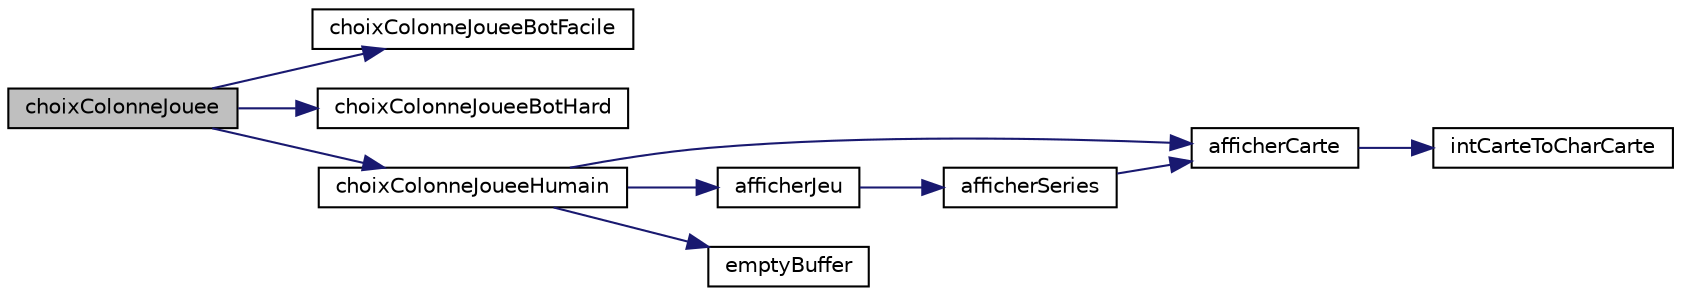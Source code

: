 digraph "choixColonneJouee"
{
 // INTERACTIVE_SVG=YES
 // LATEX_PDF_SIZE
  edge [fontname="Helvetica",fontsize="10",labelfontname="Helvetica",labelfontsize="10"];
  node [fontname="Helvetica",fontsize="10",shape=record];
  rankdir="LR";
  Node1 [label="choixColonneJouee",height=0.2,width=0.4,color="black", fillcolor="grey75", style="filled", fontcolor="black",tooltip=": Permet de choisir la colonne selon le type du joueur (humain/bot)"];
  Node1 -> Node2 [color="midnightblue",fontsize="10",style="solid",fontname="Helvetica"];
  Node2 [label="choixColonneJoueeBotFacile",height=0.2,width=0.4,color="black", fillcolor="white", style="filled",URL="$bots_8c.html#aa55a6fa2a82c075519b52459067a6db2",tooltip=": Le bot facile choisit la colonne avec le plus haut nombre de têtes de boeuf"];
  Node1 -> Node3 [color="midnightblue",fontsize="10",style="solid",fontname="Helvetica"];
  Node3 [label="choixColonneJoueeBotHard",height=0.2,width=0.4,color="black", fillcolor="white", style="filled",URL="$bots_8c.html#a1a974eb68657a382e0565490bea2a46d",tooltip=": Permet de choisir la colonne pour le Bot de difficulté Hard"];
  Node1 -> Node4 [color="midnightblue",fontsize="10",style="solid",fontname="Helvetica"];
  Node4 [label="choixColonneJoueeHumain",height=0.2,width=0.4,color="black", fillcolor="white", style="filled",URL="$jeu_8c.html#adbe454c3f60f9360493e35fdcc1b4400",tooltip=": Permet de choisir la colonne de l'humain"];
  Node4 -> Node5 [color="midnightblue",fontsize="10",style="solid",fontname="Helvetica"];
  Node5 [label="afficherCarte",height=0.2,width=0.4,color="black", fillcolor="white", style="filled",URL="$affichage_8c.html#ac6afda7e0a3b7e4947d585fdd27bd293",tooltip="Affiche une carte de manière différente en fonction de son état."];
  Node5 -> Node6 [color="midnightblue",fontsize="10",style="solid",fontname="Helvetica"];
  Node6 [label="intCarteToCharCarte",height=0.2,width=0.4,color="black", fillcolor="white", style="filled",URL="$jeu_8c.html#aaafffa208510d93f7593d9420bad974e",tooltip=": Permet de renvoyer un char \"  1 \" ou \" 10\" selon le int envoyé"];
  Node4 -> Node7 [color="midnightblue",fontsize="10",style="solid",fontname="Helvetica"];
  Node7 [label="afficherJeu",height=0.2,width=0.4,color="black", fillcolor="white", style="filled",URL="$affichage_8c.html#ad8ae09f714faa41165f30307ae3c7cae",tooltip=": Permet d'afficher le jeu"];
  Node7 -> Node8 [color="midnightblue",fontsize="10",style="solid",fontname="Helvetica"];
  Node8 [label="afficherSeries",height=0.2,width=0.4,color="black", fillcolor="white", style="filled",URL="$affichage_8c.html#a8649ef826466c9bdf91bd3d2478e2f93",tooltip=": Permet d'afficher toute les series"];
  Node8 -> Node5 [color="midnightblue",fontsize="10",style="solid",fontname="Helvetica"];
  Node4 -> Node9 [color="midnightblue",fontsize="10",style="solid",fontname="Helvetica"];
  Node9 [label="emptyBuffer",height=0.2,width=0.4,color="black", fillcolor="white", style="filled",URL="$jeu_8c.html#a7f81010b16aca3478a4926194a324382",tooltip="Vide le buffer après une saisie."];
}

